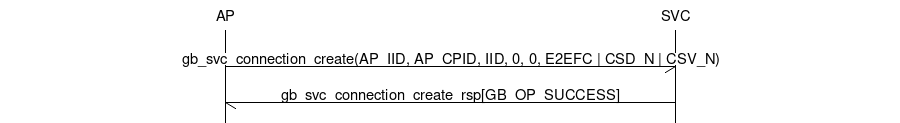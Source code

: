 # MSC for Control Connection Establishment Sequence

msc {
  hscale = "1.5", arcgradient = "0";

  AP, SVC;

  |||;
  AP->SVC [ label = "gb_svc_connection_create(AP_IID, AP_CPID, IID, 0, 0, E2EFC | CSD_N | CSV_N)"];
  SVC->AP [ label = "gb_svc_connection_create_rsp[GB_OP_SUCCESS]"];
}
